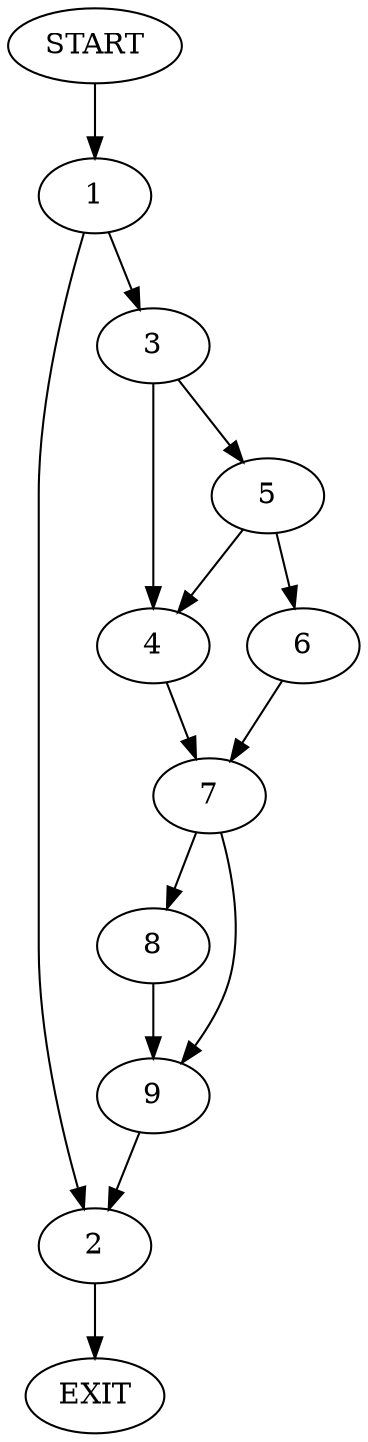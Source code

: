 digraph {
0 [label="START"]
10 [label="EXIT"]
0 -> 1
1 -> 2
1 -> 3
2 -> 10
3 -> 4
3 -> 5
5 -> 6
5 -> 4
4 -> 7
6 -> 7
7 -> 8
7 -> 9
8 -> 9
9 -> 2
}
